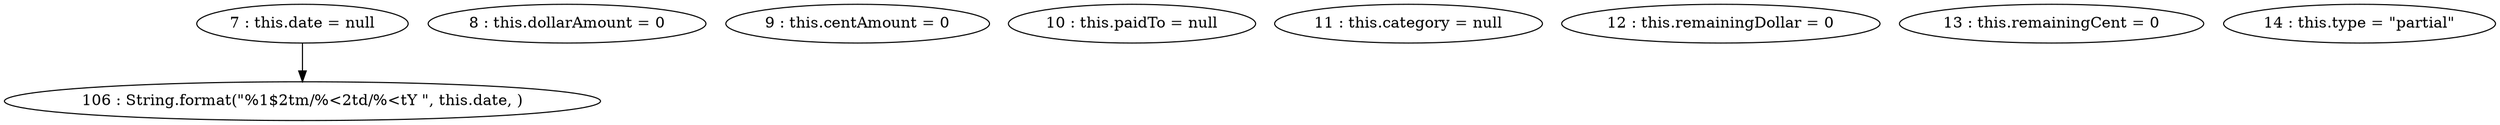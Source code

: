 digraph G {
"7 : this.date = null"
"7 : this.date = null" -> "106 : String.format(\"%1$2tm/%<2td/%<tY \", this.date, )"
"8 : this.dollarAmount = 0"
"9 : this.centAmount = 0"
"10 : this.paidTo = null"
"11 : this.category = null"
"12 : this.remainingDollar = 0"
"13 : this.remainingCent = 0"
"14 : this.type = \"partial\""
"106 : String.format(\"%1$2tm/%<2td/%<tY \", this.date, )"
}